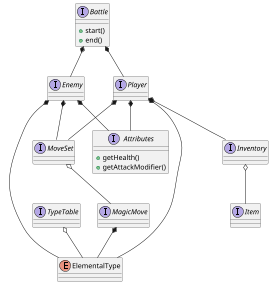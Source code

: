 @startuml
scale 0.5
interface Player {
	
}
interface Enemy {

}
interface Inventory {

}
interface Item {

}
interface MagicMove {
}
interface Battle {
	+start()
	+end()
}
enum ElementalType {

}
interface TypeTable {
	
}
interface MoveSet {

}
interface Attributes {
	+getHealth()
	+getAttackModifier()
}

Player *-- ElementalType
Enemy *-- ElementalType
Battle *-- Enemy
Battle *-- Player
TypeTable o-- ElementalType
Inventory o-- Item
Player *-- Inventory
Player *-- MoveSet
MagicMove *-- ElementalType
Enemy *-- MoveSet
MoveSet o-- MagicMove
Player *-- Attributes
Enemy *-- Attributes

@enduml